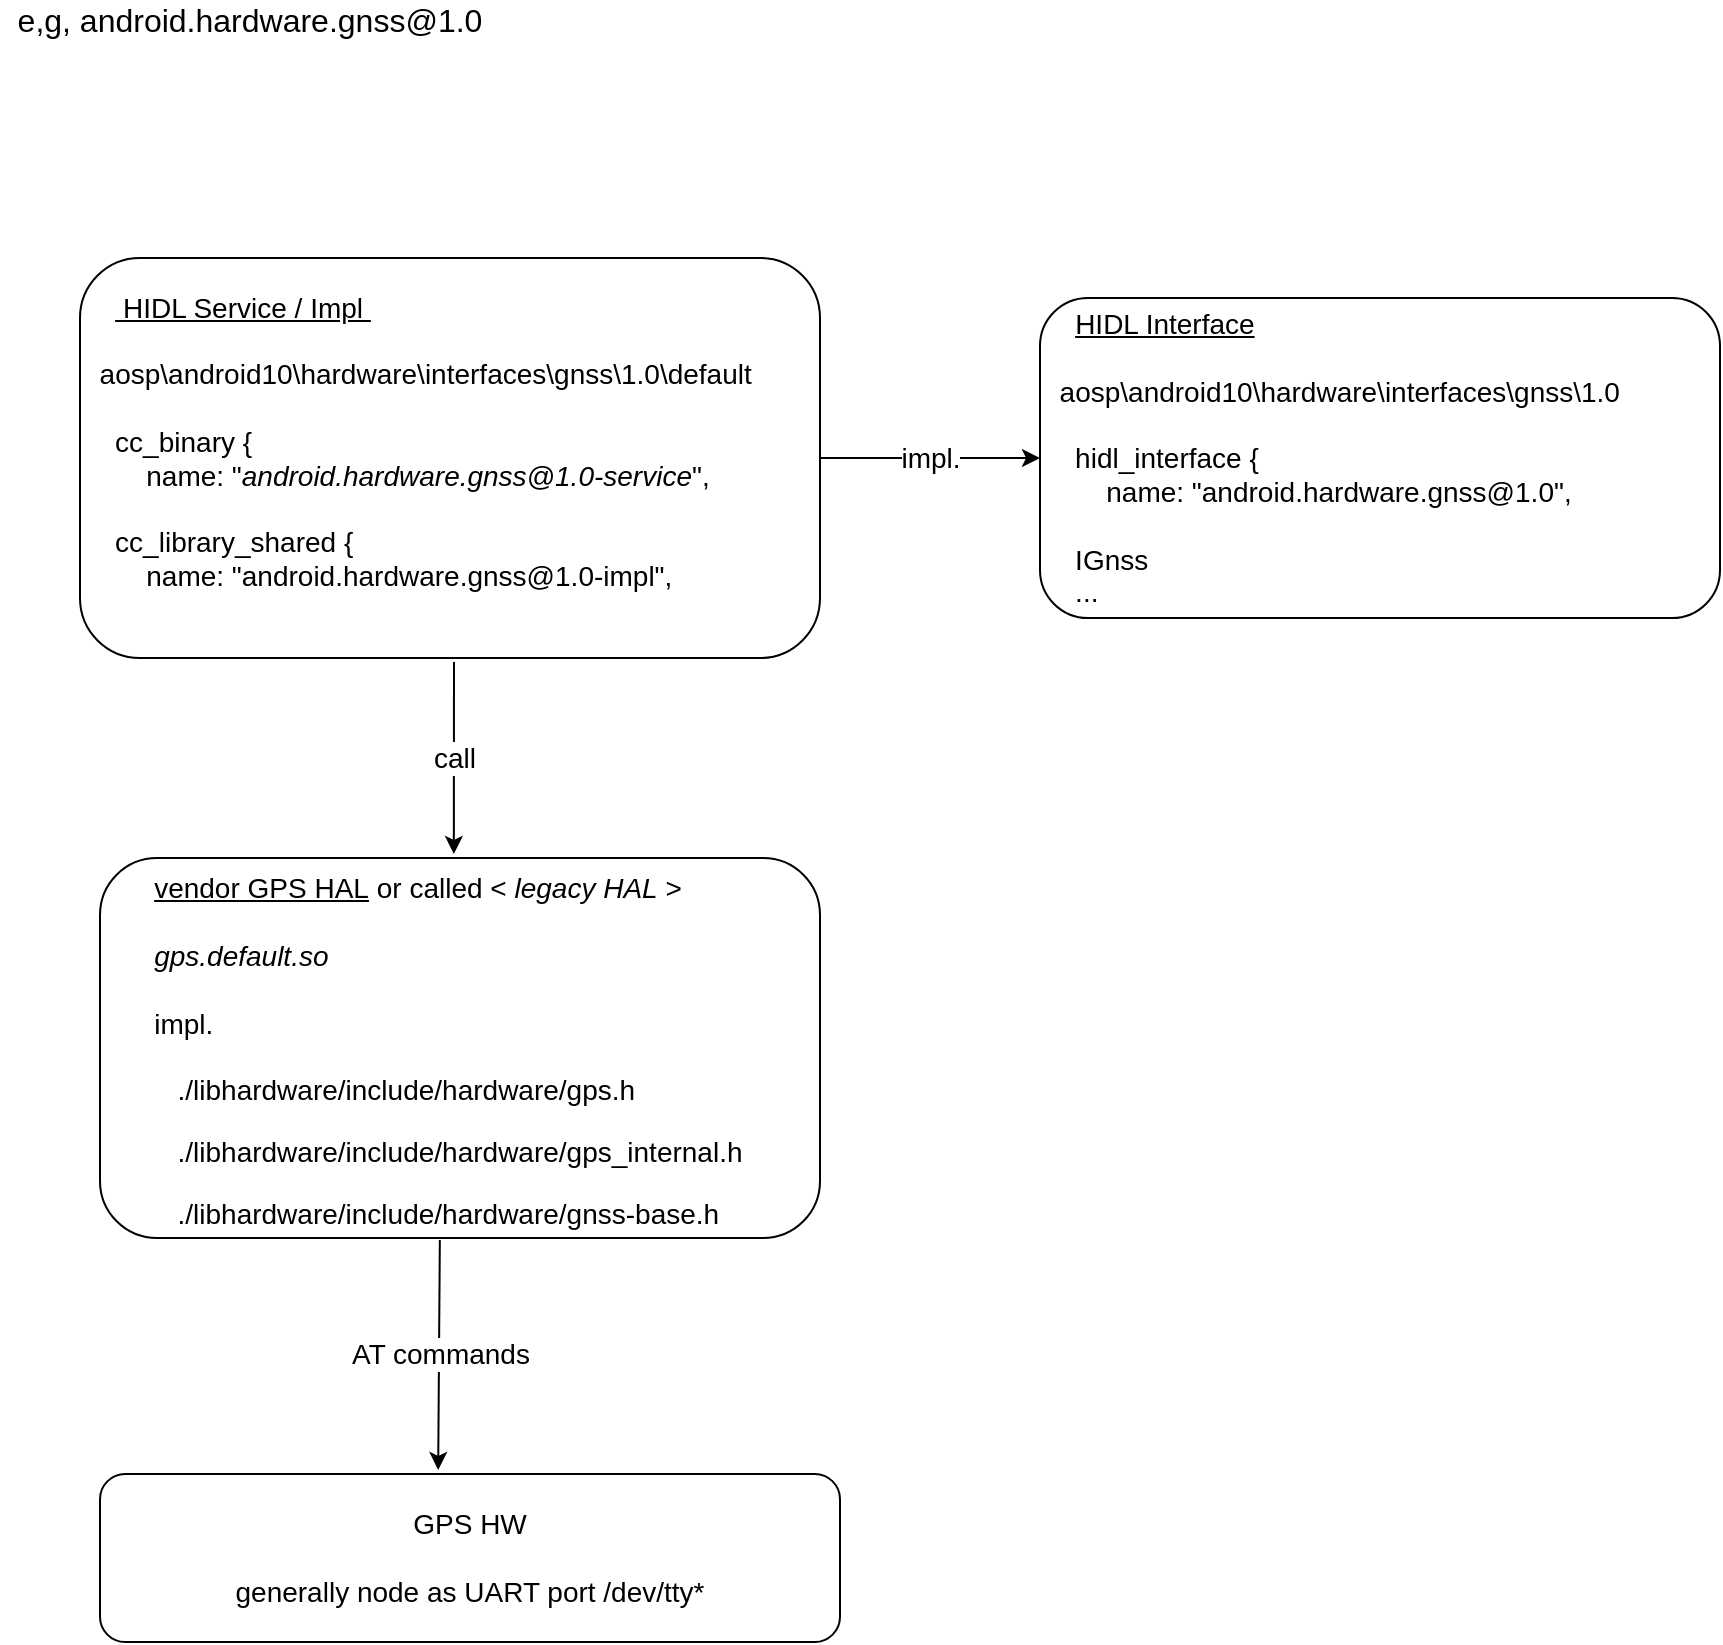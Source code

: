 <mxfile version="14.5.1" type="device"><diagram id="NGklCbycZ00EAhKToOWW" name="Page-1"><mxGraphModel dx="2180" dy="907" grid="1" gridSize="14" guides="1" tooltips="1" connect="1" arrows="1" fold="1" page="1" pageScale="1" pageWidth="827" pageHeight="1169" math="0" shadow="0"><root><mxCell id="0"/><mxCell id="1" parent="0"/><mxCell id="gfiXHZOlSCzHHdGVoC7_-1" value="&lt;div style=&quot;text-align: left ; font-size: 16px&quot;&gt;&lt;font style=&quot;font-size: 16px&quot;&gt;e,g,&amp;nbsp;android.hardware.gnss@1.0&lt;/font&gt;&lt;/div&gt;&lt;div style=&quot;text-align: left ; font-size: 16px&quot;&gt;&lt;font style=&quot;font-size: 16px&quot;&gt;&lt;br&gt;&lt;/font&gt;&lt;/div&gt;&lt;div style=&quot;text-align: left ; font-size: 16px&quot;&gt;&lt;font style=&quot;font-size: 16px&quot;&gt;&lt;br&gt;&lt;/font&gt;&lt;/div&gt;&lt;div style=&quot;text-align: left ; font-size: 16px&quot;&gt;&lt;font style=&quot;font-size: 16px&quot;&gt;&amp;nbsp;&lt;/font&gt;&lt;/div&gt;" style="text;html=1;strokeColor=none;fillColor=none;align=center;verticalAlign=middle;whiteSpace=wrap;rounded=0;fontSize=14;" parent="1" vertex="1"><mxGeometry x="-70" y="140" width="250" height="60" as="geometry"/></mxCell><mxCell id="gfiXHZOlSCzHHdGVoC7_-2" value="&amp;nbsp; &amp;nbsp; &lt;u&gt;&amp;nbsp;&lt;/u&gt;&lt;u style=&quot;font-size: 14px&quot;&gt;HIDL Service / Impl&amp;nbsp;&lt;/u&gt;&lt;br style=&quot;font-size: 14px&quot;&gt;&lt;br style=&quot;font-size: 14px&quot;&gt;&amp;nbsp; aosp\android10\hardware\interfaces\gnss\1.0\default&lt;br style=&quot;font-size: 14px&quot;&gt;&lt;br style=&quot;font-size: 14px&quot;&gt;&lt;div style=&quot;font-size: 14px&quot;&gt;&amp;nbsp; &amp;nbsp; cc_binary {&lt;/div&gt;&lt;div style=&quot;font-size: 14px&quot;&gt;&amp;nbsp; &amp;nbsp; &amp;nbsp; &amp;nbsp; name: &quot;&lt;i style=&quot;font-size: 14px&quot;&gt;android.hardware.gnss@1.0-service&lt;/i&gt;&quot;,&lt;/div&gt;&lt;div style=&quot;font-size: 14px&quot;&gt;&lt;br style=&quot;font-size: 14px&quot;&gt;&lt;/div&gt;&lt;div style=&quot;font-size: 14px&quot;&gt;&amp;nbsp; &amp;nbsp; cc_library_shared {&lt;/div&gt;&lt;div style=&quot;font-size: 14px&quot;&gt;&amp;nbsp; &amp;nbsp; &amp;nbsp; &amp;nbsp; name: &quot;android.hardware.gnss@1.0-impl&quot;,&lt;/div&gt;&lt;div style=&quot;font-size: 14px&quot;&gt;&lt;br style=&quot;font-size: 14px&quot;&gt;&lt;/div&gt;" style="text;html=1;fillColor=none;align=left;verticalAlign=middle;whiteSpace=wrap;rounded=1;strokeColor=#000000;fontSize=14;fontFamily=Helvetica;" parent="1" vertex="1"><mxGeometry x="-30" y="260" width="370" height="200" as="geometry"/></mxCell><mxCell id="gfiXHZOlSCzHHdGVoC7_-5" value="&amp;nbsp; &amp;nbsp; &lt;u style=&quot;font-size: 14px;&quot;&gt;HIDL Interface&lt;/u&gt;&lt;br style=&quot;font-size: 14px;&quot;&gt;&lt;br style=&quot;font-size: 14px;&quot;&gt;&amp;nbsp; aosp\android10\hardware\interfaces\gnss\1.0&lt;br style=&quot;font-size: 14px;&quot;&gt;&lt;br style=&quot;font-size: 14px;&quot;&gt;&amp;nbsp; &amp;nbsp; hidl_interface {&lt;br style=&quot;font-size: 14px;&quot;&gt;&amp;nbsp; &amp;nbsp; &amp;nbsp; &amp;nbsp; name: &quot;android.hardware.gnss@1.0&quot;,&lt;br style=&quot;font-size: 14px;&quot;&gt;&lt;br style=&quot;font-size: 14px;&quot;&gt;&amp;nbsp; &amp;nbsp;&amp;nbsp;IGnss&lt;br style=&quot;font-size: 14px;&quot;&gt;&amp;nbsp; &amp;nbsp; ..." style="text;html=1;fillColor=none;align=left;verticalAlign=middle;whiteSpace=wrap;rounded=1;strokeColor=#000000;fontSize=14;fontFamily=Helvetica;" parent="1" vertex="1"><mxGeometry x="450" y="280" width="340" height="160" as="geometry"/></mxCell><mxCell id="gfiXHZOlSCzHHdGVoC7_-7" value="impl." style="endArrow=classic;html=1;exitX=1;exitY=0.5;exitDx=0;exitDy=0;entryX=0;entryY=0.5;entryDx=0;entryDy=0;fontSize=14;" parent="1" edge="1"><mxGeometry width="50" height="50" relative="1" as="geometry"><mxPoint x="340" y="360" as="sourcePoint"/><mxPoint x="450" y="360" as="targetPoint"/><Array as="points"/></mxGeometry></mxCell><mxCell id="gfiXHZOlSCzHHdGVoC7_-8" value="&lt;div style=&quot;text-align: left ; font-size: 14px&quot;&gt;&lt;span style=&quot;font-size: 14px&quot;&gt;&lt;u style=&quot;font-size: 14px&quot;&gt;&lt;br style=&quot;font-size: 14px&quot;&gt;&lt;/u&gt;&lt;/span&gt;&lt;/div&gt;&lt;div style=&quot;text-align: left ; font-size: 14px&quot;&gt;&lt;span style=&quot;font-size: 14px&quot;&gt;&lt;u style=&quot;font-size: 14px&quot;&gt;vendor GPS HAL&lt;/u&gt;&lt;span style=&quot;font-size: 14px&quot;&gt;&amp;nbsp;or called &amp;lt; &lt;i&gt;legacy HAL&lt;/i&gt; &amp;gt;&lt;/span&gt;&lt;/span&gt;&lt;/div&gt;&lt;div style=&quot;text-align: left ; font-size: 14px&quot;&gt;&lt;span style=&quot;font-size: 14px&quot;&gt;&lt;br style=&quot;font-size: 14px&quot;&gt;&lt;/span&gt;&lt;/div&gt;&lt;div style=&quot;text-align: left ; font-size: 14px&quot;&gt;&lt;span style=&quot;font-size: 14px&quot;&gt;&lt;i style=&quot;font-size: 14px&quot;&gt;gps.default.so&lt;/i&gt;&lt;/span&gt;&lt;/div&gt;&lt;div style=&quot;text-align: left ; font-size: 14px&quot;&gt;&lt;br style=&quot;font-size: 14px&quot;&gt;&lt;/div&gt;&lt;div style=&quot;text-align: left ; font-size: 14px&quot;&gt;impl.&lt;/div&gt;&lt;div style=&quot;text-align: left ; font-size: 14px&quot;&gt;&lt;br&gt;&lt;/div&gt;&lt;div style=&quot;text-align: left ; font-size: 14px&quot;&gt;&amp;nbsp; &amp;nbsp;./libhardware/include/hardware/gps.h&lt;br&gt;&lt;/div&gt;&lt;p class=&quot;MsoNormal&quot; style=&quot;text-align: left ; font-size: 14px&quot;&gt;&lt;span style=&quot;font-size: 14px&quot;&gt;&amp;nbsp; &amp;nbsp;./libhardware/include/hardware/gps_internal.h&lt;/span&gt;&lt;span&gt;&amp;nbsp; &amp;nbsp;&lt;/span&gt;&lt;/p&gt;&lt;p class=&quot;MsoNormal&quot; style=&quot;text-align: left ; font-size: 14px&quot;&gt;&lt;span style=&quot;font-size: 14px&quot;&gt;&amp;nbsp; &amp;nbsp;./libhardware/include/hardware/gnss-base.h&lt;/span&gt;&lt;span style=&quot;font-size: 14px&quot;&gt;&lt;/span&gt;&lt;/p&gt;" style="text;html=1;fillColor=none;align=center;verticalAlign=middle;whiteSpace=wrap;rounded=1;strokeColor=#000000;fontSize=14;fontFamily=Helvetica;" parent="1" vertex="1"><mxGeometry x="-20" y="560" width="360" height="190" as="geometry"/></mxCell><mxCell id="gfiXHZOlSCzHHdGVoC7_-11" value="&lt;font style=&quot;font-size: 14px&quot;&gt;call&lt;/font&gt;" style="endArrow=classic;html=1;entryX=0.416;entryY=-0.012;entryDx=0;entryDy=0;entryPerimeter=0;" parent="1" edge="1"><mxGeometry width="50" height="50" relative="1" as="geometry"><mxPoint x="157" y="462" as="sourcePoint"/><mxPoint x="156.92" y="557.96" as="targetPoint"/></mxGeometry></mxCell><mxCell id="gfiXHZOlSCzHHdGVoC7_-12" value="GPS HW&lt;br&gt;&lt;br&gt;generally node as UART port /dev/tty*" style="text;html=1;fillColor=none;align=center;verticalAlign=middle;whiteSpace=wrap;rounded=1;fontFamily=Helvetica;fontSize=14;strokeColor=#000000;" parent="1" vertex="1"><mxGeometry x="-20" y="868" width="370" height="84" as="geometry"/></mxCell><mxCell id="gfiXHZOlSCzHHdGVoC7_-13" value="AT commands" style="endArrow=classic;html=1;fontFamily=Helvetica;fontSize=14;entryX=0.457;entryY=-0.024;entryDx=0;entryDy=0;entryPerimeter=0;exitX=0.472;exitY=1.005;exitDx=0;exitDy=0;exitPerimeter=0;" parent="1" source="gfiXHZOlSCzHHdGVoC7_-8" target="gfiXHZOlSCzHHdGVoC7_-12" edge="1"><mxGeometry width="50" height="50" relative="1" as="geometry"><mxPoint x="140" y="820" as="sourcePoint"/><mxPoint x="190" y="770" as="targetPoint"/></mxGeometry></mxCell></root></mxGraphModel></diagram></mxfile>